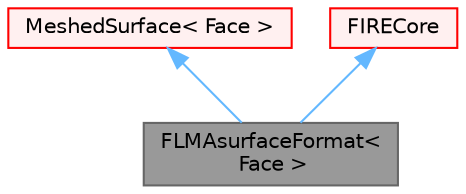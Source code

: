 digraph "FLMAsurfaceFormat&lt; Face &gt;"
{
 // LATEX_PDF_SIZE
  bgcolor="transparent";
  edge [fontname=Helvetica,fontsize=10,labelfontname=Helvetica,labelfontsize=10];
  node [fontname=Helvetica,fontsize=10,shape=box,height=0.2,width=0.4];
  Node1 [id="Node000001",label="FLMAsurfaceFormat\<\l Face \>",height=0.2,width=0.4,color="gray40", fillcolor="grey60", style="filled", fontcolor="black",tooltip="Provide a means of writing AVL/FIRE FLMA format."];
  Node2 -> Node1 [id="edge1_Node000001_Node000002",dir="back",color="steelblue1",style="solid",tooltip=" "];
  Node2 [id="Node000002",label="MeshedSurface\< Face \>",height=0.2,width=0.4,color="red", fillcolor="#FFF0F0", style="filled",URL="$classFoam_1_1MeshedSurface.html",tooltip="A surface geometry mesh with zone information, not to be confused with the similarly named surfaceMes..."];
  Node15 -> Node1 [id="edge2_Node000001_Node000015",dir="back",color="steelblue1",style="solid",tooltip=" "];
  Node15 [id="Node000015",label="FIRECore",height=0.2,width=0.4,color="red", fillcolor="#FFF0F0", style="filled",URL="$classFoam_1_1fileFormats_1_1FIRECore.html",tooltip="Core routines used when reading/writing AVL/FIRE files."];
}

